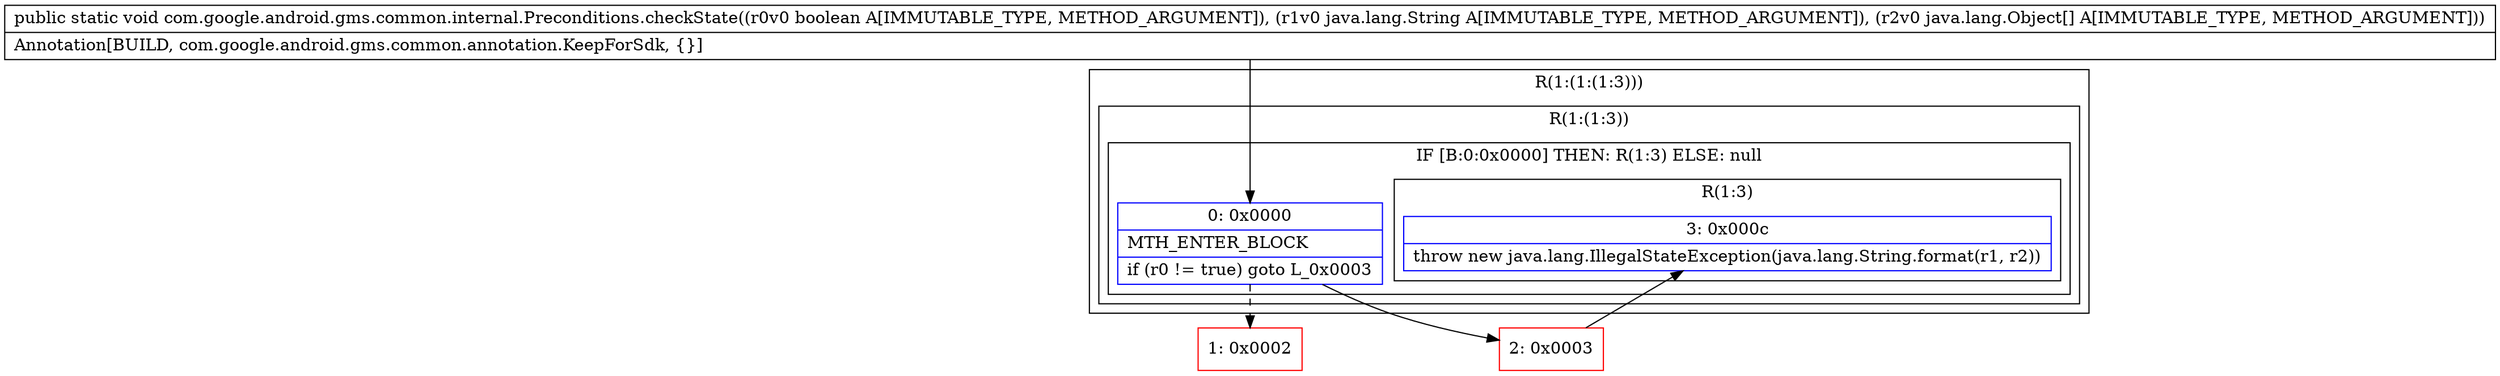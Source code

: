 digraph "CFG forcom.google.android.gms.common.internal.Preconditions.checkState(ZLjava\/lang\/String;[Ljava\/lang\/Object;)V" {
subgraph cluster_Region_1582243053 {
label = "R(1:(1:(1:3)))";
node [shape=record,color=blue];
subgraph cluster_Region_2106587423 {
label = "R(1:(1:3))";
node [shape=record,color=blue];
subgraph cluster_IfRegion_862051905 {
label = "IF [B:0:0x0000] THEN: R(1:3) ELSE: null";
node [shape=record,color=blue];
Node_0 [shape=record,label="{0\:\ 0x0000|MTH_ENTER_BLOCK\l|if (r0 != true) goto L_0x0003\l}"];
subgraph cluster_Region_141666450 {
label = "R(1:3)";
node [shape=record,color=blue];
Node_3 [shape=record,label="{3\:\ 0x000c|throw new java.lang.IllegalStateException(java.lang.String.format(r1, r2))\l}"];
}
}
}
}
Node_1 [shape=record,color=red,label="{1\:\ 0x0002}"];
Node_2 [shape=record,color=red,label="{2\:\ 0x0003}"];
MethodNode[shape=record,label="{public static void com.google.android.gms.common.internal.Preconditions.checkState((r0v0 boolean A[IMMUTABLE_TYPE, METHOD_ARGUMENT]), (r1v0 java.lang.String A[IMMUTABLE_TYPE, METHOD_ARGUMENT]), (r2v0 java.lang.Object[] A[IMMUTABLE_TYPE, METHOD_ARGUMENT]))  | Annotation[BUILD, com.google.android.gms.common.annotation.KeepForSdk, \{\}]\l}"];
MethodNode -> Node_0;
Node_0 -> Node_1[style=dashed];
Node_0 -> Node_2;
Node_2 -> Node_3;
}

